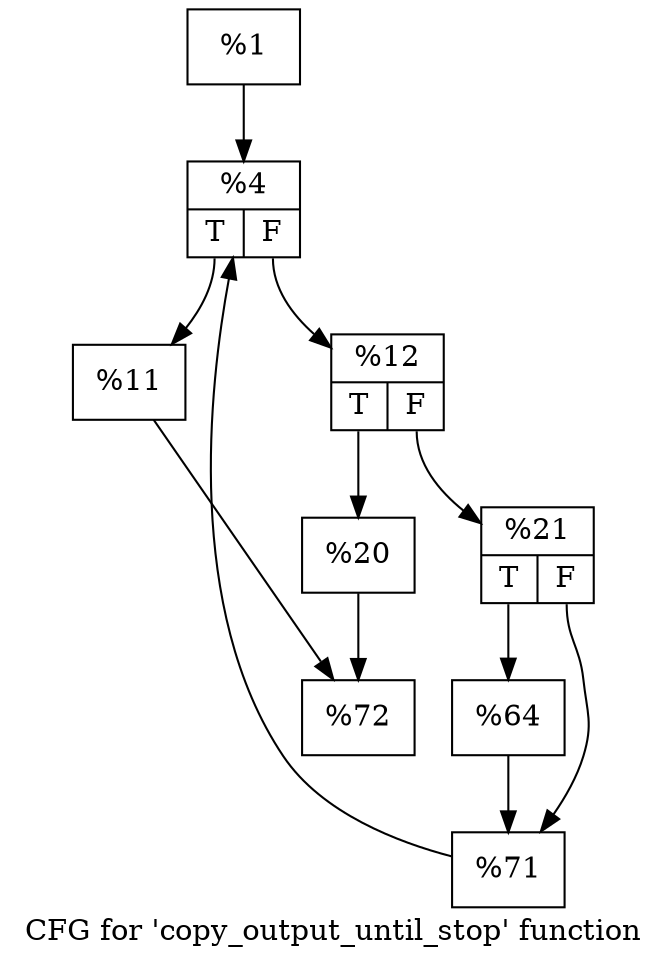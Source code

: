 digraph "CFG for 'copy_output_until_stop' function" {
	label="CFG for 'copy_output_until_stop' function";

	Node0x1a432b0 [shape=record,label="{%1}"];
	Node0x1a432b0 -> Node0x1a43460;
	Node0x1a43460 [shape=record,label="{%4|{<s0>T|<s1>F}}"];
	Node0x1a43460:s0 -> Node0x1a43510;
	Node0x1a43460:s1 -> Node0x1a438c0;
	Node0x1a43510 [shape=record,label="{%11}"];
	Node0x1a43510 -> Node0x1a439a0;
	Node0x1a438c0 [shape=record,label="{%12|{<s0>T|<s1>F}}"];
	Node0x1a438c0:s0 -> Node0x1a43d80;
	Node0x1a438c0:s1 -> Node0x1a4c0d0;
	Node0x1a43d80 [shape=record,label="{%20}"];
	Node0x1a43d80 -> Node0x1a439a0;
	Node0x1a4c0d0 [shape=record,label="{%21|{<s0>T|<s1>F}}"];
	Node0x1a4c0d0:s0 -> Node0x1a4d800;
	Node0x1a4c0d0:s1 -> Node0x1a4d850;
	Node0x1a4d800 [shape=record,label="{%64}"];
	Node0x1a4d800 -> Node0x1a4d850;
	Node0x1a4d850 [shape=record,label="{%71}"];
	Node0x1a4d850 -> Node0x1a43460;
	Node0x1a439a0 [shape=record,label="{%72}"];
}
